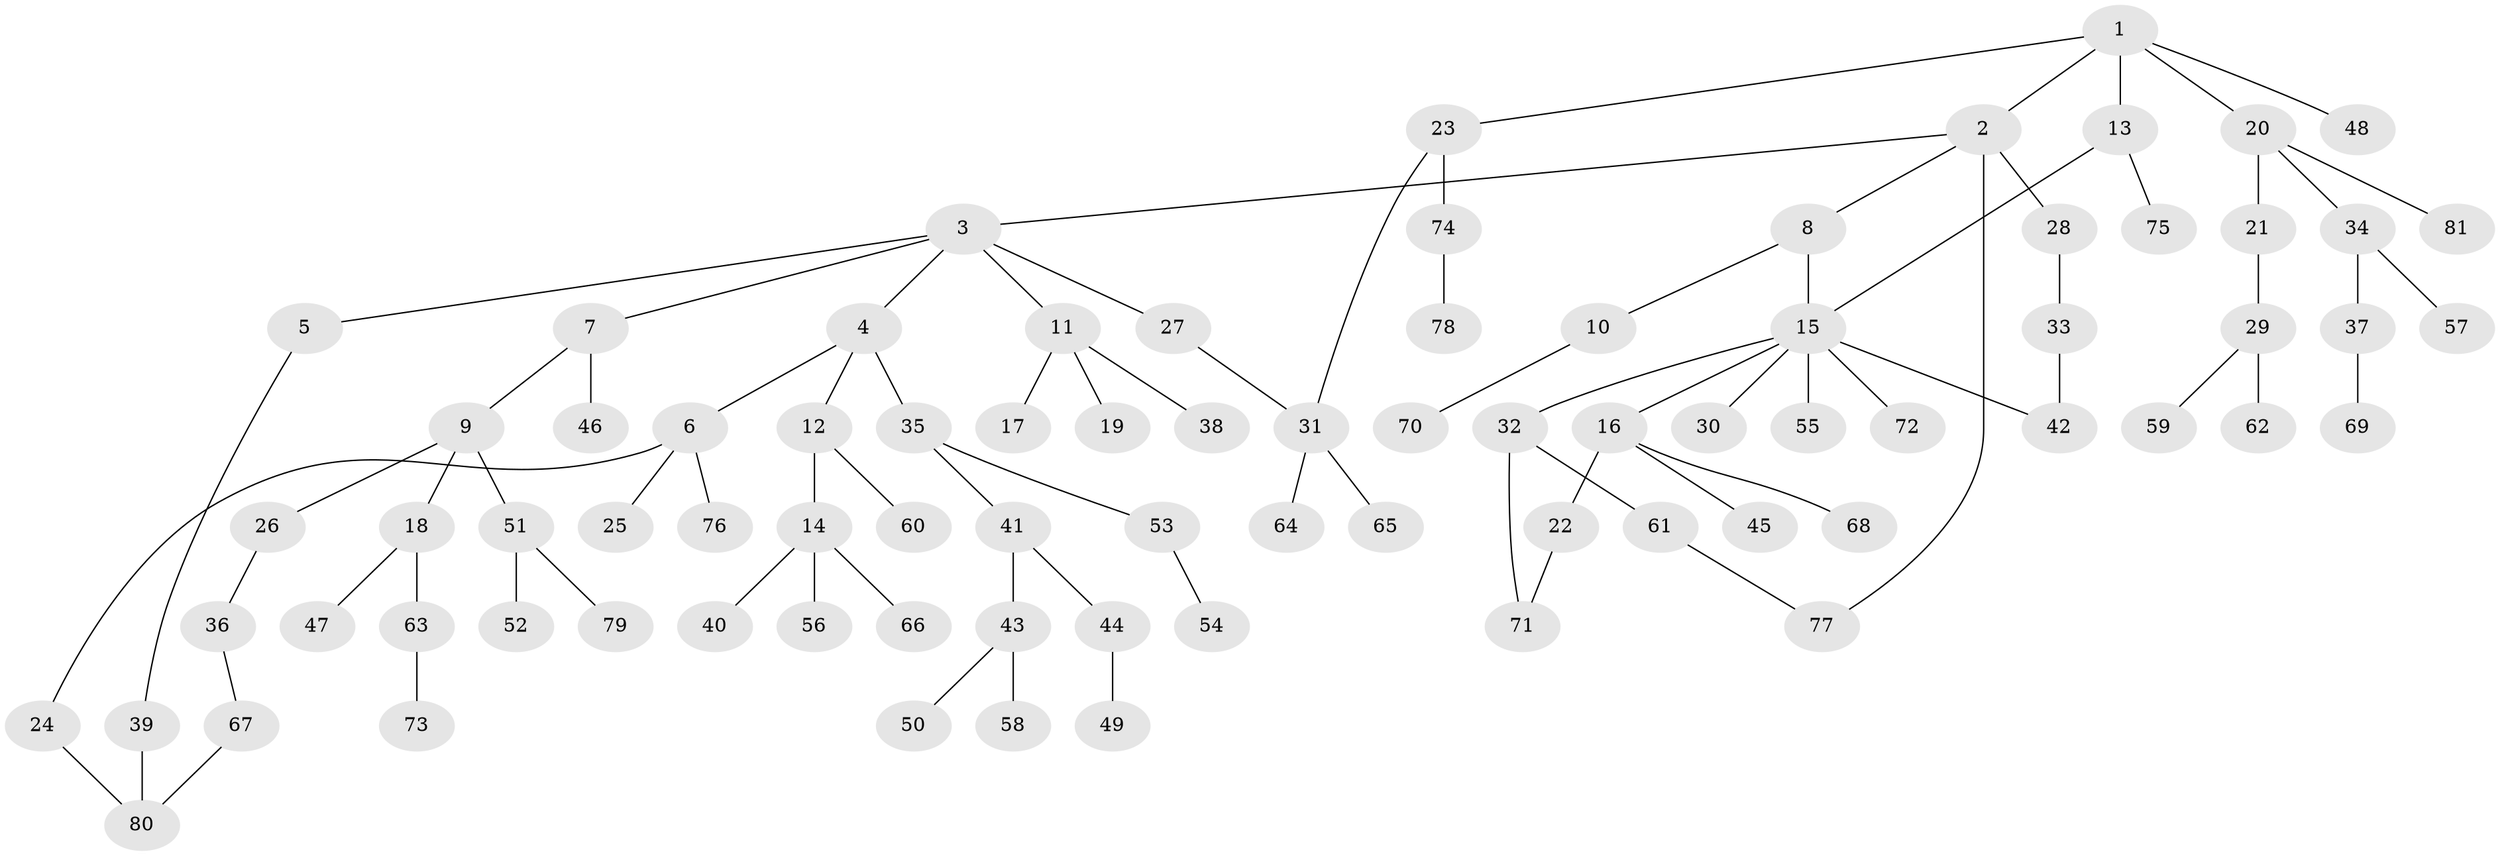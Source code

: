 // Generated by graph-tools (version 1.1) at 2025/01/03/09/25 03:01:12]
// undirected, 81 vertices, 87 edges
graph export_dot {
graph [start="1"]
  node [color=gray90,style=filled];
  1;
  2;
  3;
  4;
  5;
  6;
  7;
  8;
  9;
  10;
  11;
  12;
  13;
  14;
  15;
  16;
  17;
  18;
  19;
  20;
  21;
  22;
  23;
  24;
  25;
  26;
  27;
  28;
  29;
  30;
  31;
  32;
  33;
  34;
  35;
  36;
  37;
  38;
  39;
  40;
  41;
  42;
  43;
  44;
  45;
  46;
  47;
  48;
  49;
  50;
  51;
  52;
  53;
  54;
  55;
  56;
  57;
  58;
  59;
  60;
  61;
  62;
  63;
  64;
  65;
  66;
  67;
  68;
  69;
  70;
  71;
  72;
  73;
  74;
  75;
  76;
  77;
  78;
  79;
  80;
  81;
  1 -- 2;
  1 -- 13;
  1 -- 20;
  1 -- 23;
  1 -- 48;
  2 -- 3;
  2 -- 8;
  2 -- 28;
  2 -- 77;
  3 -- 4;
  3 -- 5;
  3 -- 7;
  3 -- 11;
  3 -- 27;
  4 -- 6;
  4 -- 12;
  4 -- 35;
  5 -- 39;
  6 -- 24;
  6 -- 25;
  6 -- 76;
  7 -- 9;
  7 -- 46;
  8 -- 10;
  8 -- 15;
  9 -- 18;
  9 -- 26;
  9 -- 51;
  10 -- 70;
  11 -- 17;
  11 -- 19;
  11 -- 38;
  12 -- 14;
  12 -- 60;
  13 -- 75;
  13 -- 15;
  14 -- 40;
  14 -- 56;
  14 -- 66;
  15 -- 16;
  15 -- 30;
  15 -- 32;
  15 -- 55;
  15 -- 72;
  15 -- 42;
  16 -- 22;
  16 -- 45;
  16 -- 68;
  18 -- 47;
  18 -- 63;
  20 -- 21;
  20 -- 34;
  20 -- 81;
  21 -- 29;
  22 -- 71;
  23 -- 74;
  23 -- 31;
  24 -- 80;
  26 -- 36;
  27 -- 31;
  28 -- 33;
  29 -- 59;
  29 -- 62;
  31 -- 64;
  31 -- 65;
  32 -- 61;
  32 -- 71;
  33 -- 42;
  34 -- 37;
  34 -- 57;
  35 -- 41;
  35 -- 53;
  36 -- 67;
  37 -- 69;
  39 -- 80;
  41 -- 43;
  41 -- 44;
  43 -- 50;
  43 -- 58;
  44 -- 49;
  51 -- 52;
  51 -- 79;
  53 -- 54;
  61 -- 77;
  63 -- 73;
  67 -- 80;
  74 -- 78;
}
